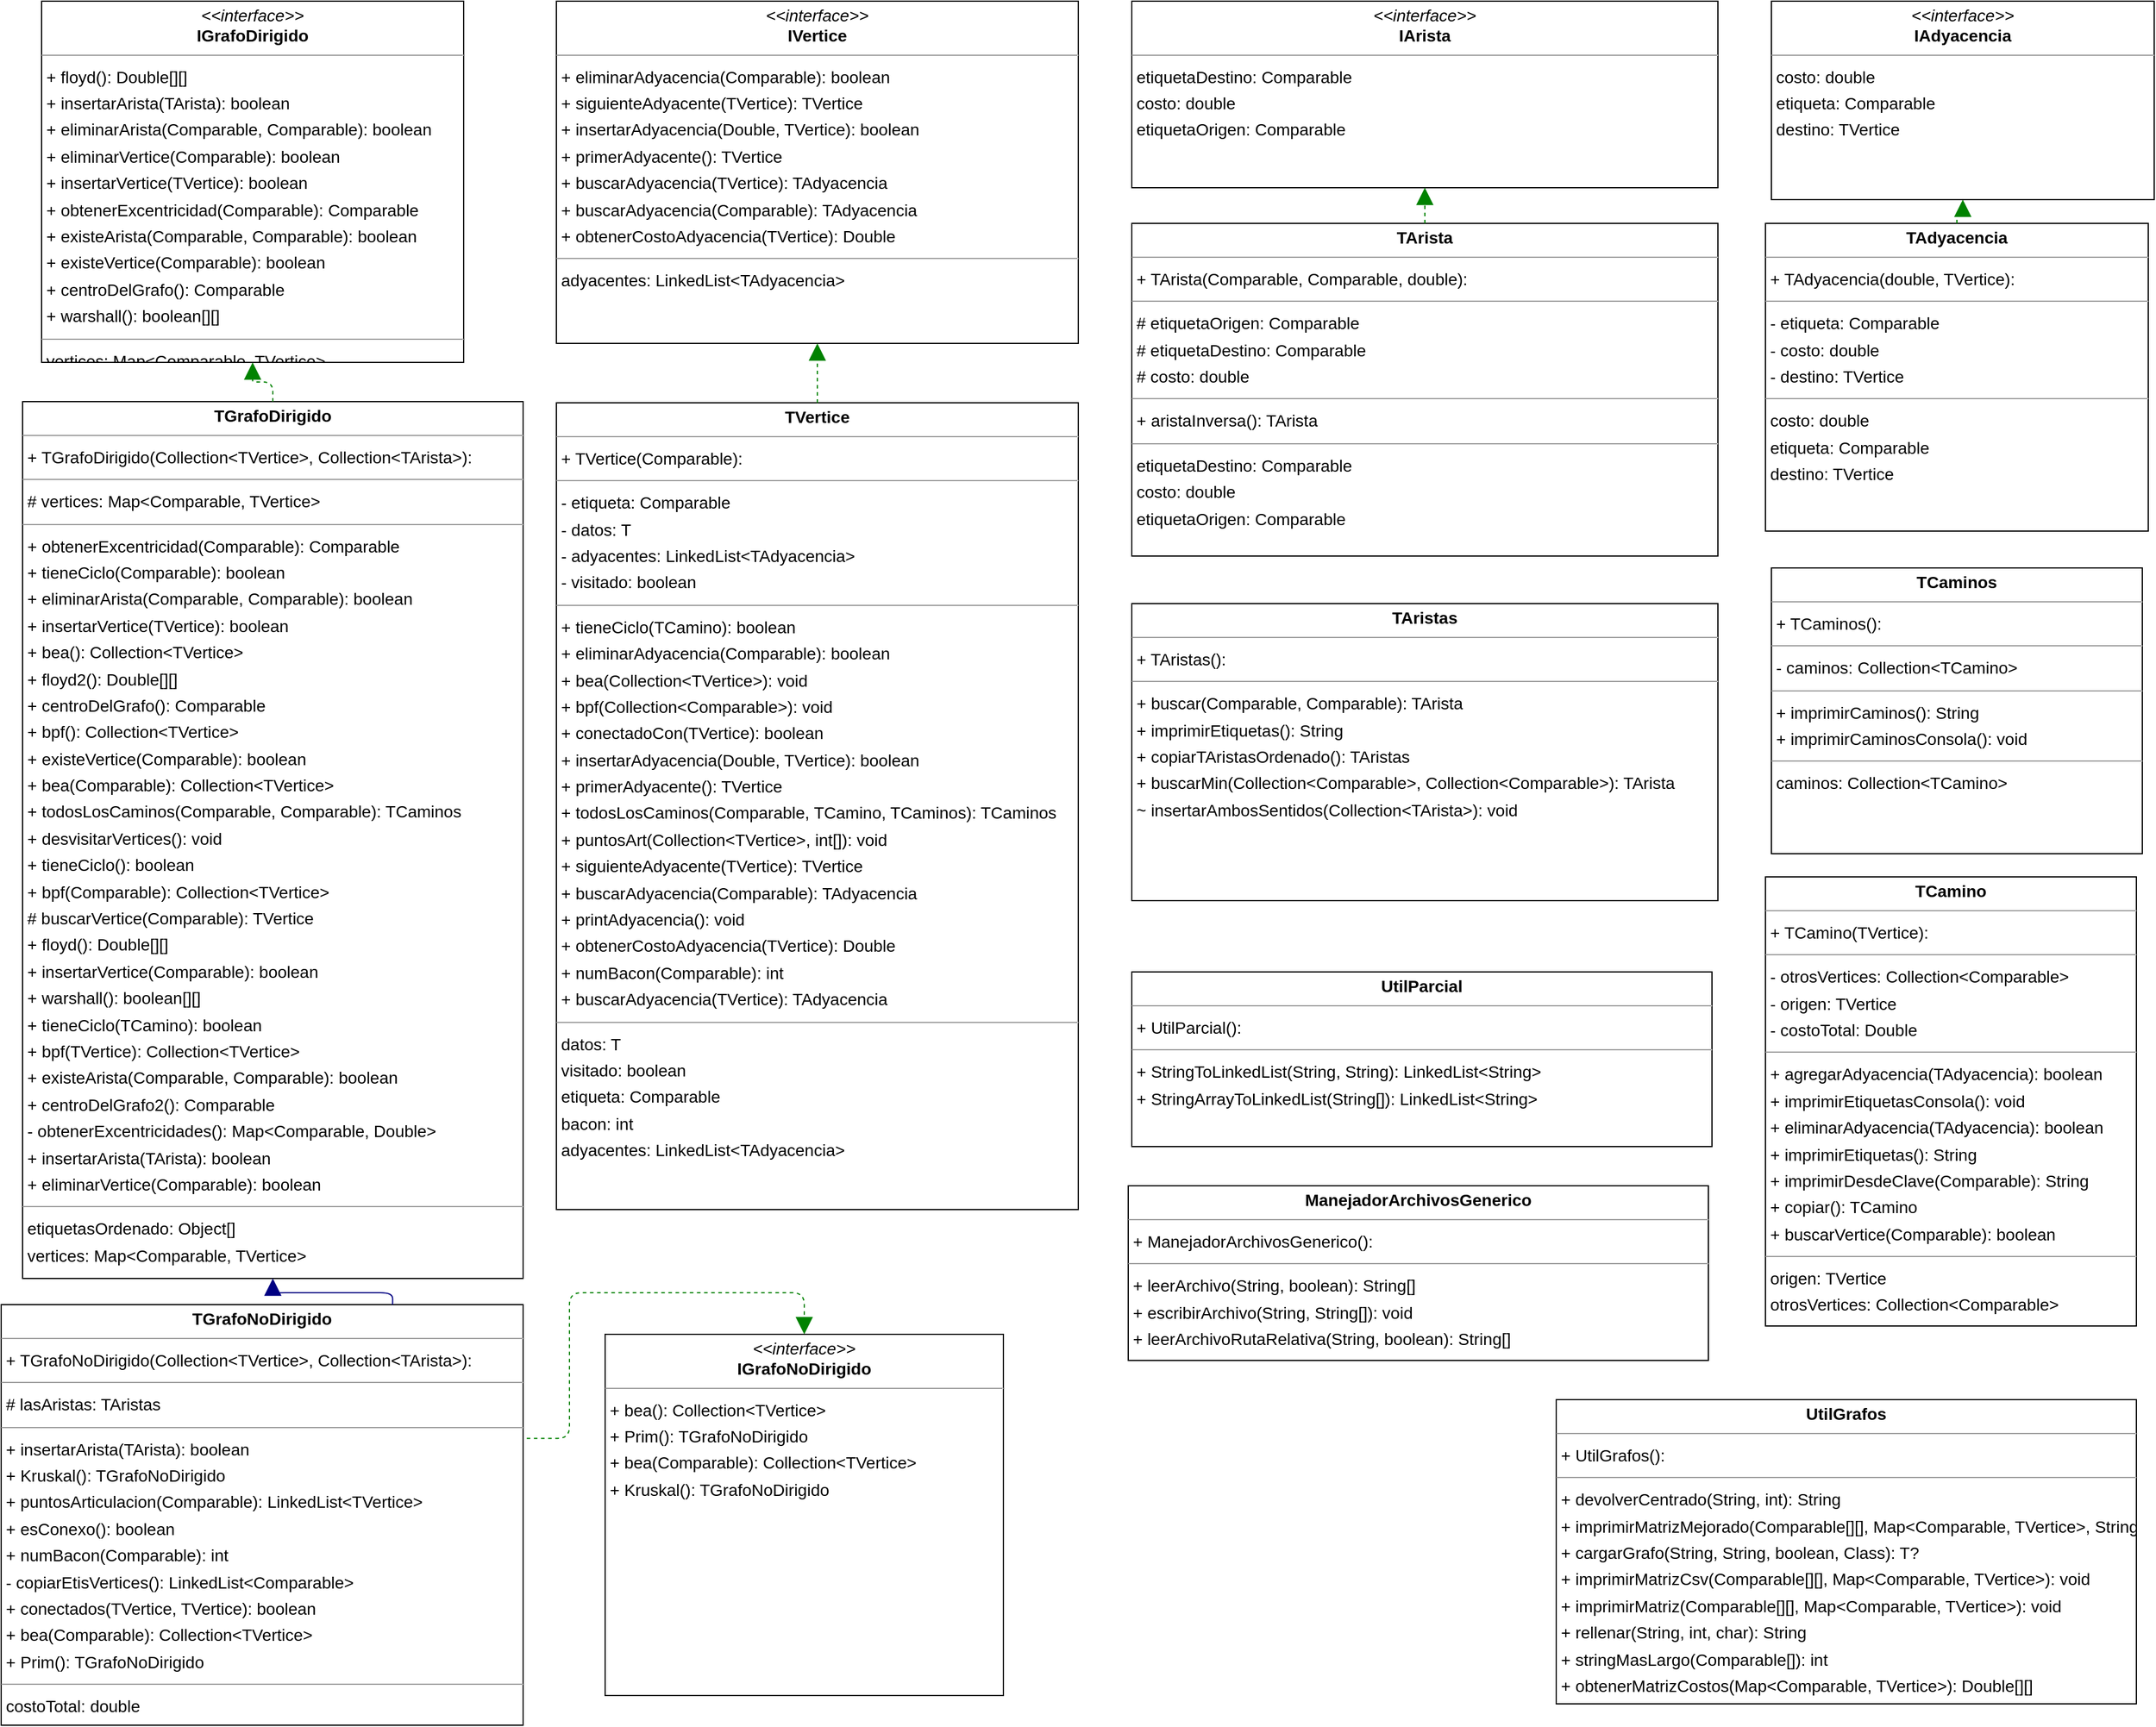 <mxfile version="21.4.0" type="device">
  <diagram id="-Ii5E50bsJoAUWebW5jE" name="Página-1">
    <mxGraphModel dx="1151" dy="1386" grid="1" gridSize="10" guides="1" tooltips="1" connect="1" arrows="1" fold="1" page="0" pageScale="1" pageWidth="827" pageHeight="1169" background="none" math="0" shadow="0">
      <root>
        <mxCell id="0" />
        <mxCell id="1" parent="0" />
        <mxCell id="node0" value="&lt;p style=&quot;margin:0px;margin-top:4px;text-align:center;&quot;&gt;&lt;i&gt;&amp;lt;&amp;lt;interface&amp;gt;&amp;gt;&lt;/i&gt;&lt;br/&gt;&lt;b&gt;IAdyacencia&lt;/b&gt;&lt;/p&gt;&lt;hr size=&quot;1&quot;/&gt;&lt;p style=&quot;margin:0 0 0 4px;line-height:1.6;&quot;&gt; costo: double&lt;br/&gt; etiqueta: Comparable&lt;br/&gt; destino: TVertice&lt;/p&gt;" style="verticalAlign=top;align=left;overflow=fill;fontSize=14;fontFamily=Helvetica;html=1;rounded=0;shadow=0;comic=0;labelBackgroundColor=none;strokeWidth=1;" parent="1" vertex="1">
          <mxGeometry x="1571" y="-407" width="322" height="167" as="geometry" />
        </mxCell>
        <mxCell id="node5" value="&lt;p style=&quot;margin:0px;margin-top:4px;text-align:center;&quot;&gt;&lt;i&gt;&amp;lt;&amp;lt;interface&amp;gt;&amp;gt;&lt;/i&gt;&lt;br/&gt;&lt;b&gt;IArista&lt;/b&gt;&lt;/p&gt;&lt;hr size=&quot;1&quot;/&gt;&lt;p style=&quot;margin:0 0 0 4px;line-height:1.6;&quot;&gt; etiquetaDestino: Comparable&lt;br/&gt; costo: double&lt;br/&gt; etiquetaOrigen: Comparable&lt;/p&gt;" style="verticalAlign=top;align=left;overflow=fill;fontSize=14;fontFamily=Helvetica;html=1;rounded=0;shadow=0;comic=0;labelBackgroundColor=none;strokeWidth=1;" parent="1" vertex="1">
          <mxGeometry x="1033" y="-407" width="493" height="157" as="geometry" />
        </mxCell>
        <mxCell id="node15" value="&lt;p style=&quot;margin:0px;margin-top:4px;text-align:center;&quot;&gt;&lt;i&gt;&amp;lt;&amp;lt;interface&amp;gt;&amp;gt;&lt;/i&gt;&lt;br/&gt;&lt;b&gt;IGrafoDirigido&lt;/b&gt;&lt;/p&gt;&lt;hr size=&quot;1&quot;/&gt;&lt;p style=&quot;margin:0 0 0 4px;line-height:1.6;&quot;&gt;+ floyd(): Double[][]&lt;br/&gt;+ insertarArista(TArista): boolean&lt;br/&gt;+ eliminarArista(Comparable, Comparable): boolean&lt;br/&gt;+ eliminarVertice(Comparable): boolean&lt;br/&gt;+ insertarVertice(TVertice): boolean&lt;br/&gt;+ obtenerExcentricidad(Comparable): Comparable&lt;br/&gt;+ existeArista(Comparable, Comparable): boolean&lt;br/&gt;+ existeVertice(Comparable): boolean&lt;br/&gt;+ centroDelGrafo(): Comparable&lt;br/&gt;+ warshall(): boolean[][]&lt;/p&gt;&lt;hr size=&quot;1&quot;/&gt;&lt;p style=&quot;margin:0 0 0 4px;line-height:1.6;&quot;&gt; vertices: Map&amp;lt;Comparable, TVertice&amp;gt;&lt;/p&gt;" style="verticalAlign=top;align=left;overflow=fill;fontSize=14;fontFamily=Helvetica;html=1;rounded=0;shadow=0;comic=0;labelBackgroundColor=none;strokeWidth=1;" parent="1" vertex="1">
          <mxGeometry x="116" y="-407" width="355" height="304" as="geometry" />
        </mxCell>
        <mxCell id="node12" value="&lt;p style=&quot;margin:0px;margin-top:4px;text-align:center;&quot;&gt;&lt;i&gt;&amp;lt;&amp;lt;interface&amp;gt;&amp;gt;&lt;/i&gt;&lt;br/&gt;&lt;b&gt;IGrafoNoDirigido&lt;/b&gt;&lt;/p&gt;&lt;hr size=&quot;1&quot;/&gt;&lt;p style=&quot;margin:0 0 0 4px;line-height:1.6;&quot;&gt;+ bea(): Collection&amp;lt;TVertice&amp;gt;&lt;br/&gt;+ Prim(): TGrafoNoDirigido&lt;br/&gt;+ bea(Comparable): Collection&amp;lt;TVertice&amp;gt;&lt;br/&gt;+ Kruskal(): TGrafoNoDirigido&lt;/p&gt;" style="verticalAlign=top;align=left;overflow=fill;fontSize=14;fontFamily=Helvetica;html=1;rounded=0;shadow=0;comic=0;labelBackgroundColor=none;strokeWidth=1;" parent="1" vertex="1">
          <mxGeometry x="590" y="715" width="335" height="304" as="geometry" />
        </mxCell>
        <mxCell id="node6" value="&lt;p style=&quot;margin:0px;margin-top:4px;text-align:center;&quot;&gt;&lt;i&gt;&amp;lt;&amp;lt;interface&amp;gt;&amp;gt;&lt;/i&gt;&lt;br/&gt;&lt;b&gt;IVertice&lt;/b&gt;&lt;/p&gt;&lt;hr size=&quot;1&quot;/&gt;&lt;p style=&quot;margin:0 0 0 4px;line-height:1.6;&quot;&gt;+ eliminarAdyacencia(Comparable): boolean&lt;br/&gt;+ siguienteAdyacente(TVertice): TVertice&lt;br/&gt;+ insertarAdyacencia(Double, TVertice): boolean&lt;br/&gt;+ primerAdyacente(): TVertice&lt;br/&gt;+ buscarAdyacencia(TVertice): TAdyacencia&lt;br/&gt;+ buscarAdyacencia(Comparable): TAdyacencia&lt;br/&gt;+ obtenerCostoAdyacencia(TVertice): Double&lt;/p&gt;&lt;hr size=&quot;1&quot;/&gt;&lt;p style=&quot;margin:0 0 0 4px;line-height:1.6;&quot;&gt; adyacentes: LinkedList&amp;lt;TAdyacencia&amp;gt;&lt;/p&gt;" style="verticalAlign=top;align=left;overflow=fill;fontSize=14;fontFamily=Helvetica;html=1;rounded=0;shadow=0;comic=0;labelBackgroundColor=none;strokeWidth=1;" parent="1" vertex="1">
          <mxGeometry x="549" y="-407" width="439" height="288" as="geometry" />
        </mxCell>
        <mxCell id="node3" value="&lt;p style=&quot;margin:0px;margin-top:4px;text-align:center;&quot;&gt;&lt;b&gt;ManejadorArchivosGenerico&lt;/b&gt;&lt;/p&gt;&lt;hr size=&quot;1&quot;/&gt;&lt;p style=&quot;margin:0 0 0 4px;line-height:1.6;&quot;&gt;+ ManejadorArchivosGenerico(): &lt;/p&gt;&lt;hr size=&quot;1&quot;/&gt;&lt;p style=&quot;margin:0 0 0 4px;line-height:1.6;&quot;&gt;+ leerArchivo(String, boolean): String[]&lt;br/&gt;+ escribirArchivo(String, String[]): void&lt;br/&gt;+ leerArchivoRutaRelativa(String, boolean): String[]&lt;/p&gt;" style="verticalAlign=top;align=left;overflow=fill;fontSize=14;fontFamily=Helvetica;html=1;rounded=0;shadow=0;comic=0;labelBackgroundColor=none;strokeWidth=1;" parent="1" vertex="1">
          <mxGeometry x="1030" y="590" width="488" height="147" as="geometry" />
        </mxCell>
        <mxCell id="node11" value="&lt;p style=&quot;margin:0px;margin-top:4px;text-align:center;&quot;&gt;&lt;b&gt;TAdyacencia&lt;/b&gt;&lt;/p&gt;&lt;hr size=&quot;1&quot;/&gt;&lt;p style=&quot;margin:0 0 0 4px;line-height:1.6;&quot;&gt;+ TAdyacencia(double, TVertice): &lt;/p&gt;&lt;hr size=&quot;1&quot;/&gt;&lt;p style=&quot;margin:0 0 0 4px;line-height:1.6;&quot;&gt;- etiqueta: Comparable&lt;br/&gt;- costo: double&lt;br/&gt;- destino: TVertice&lt;/p&gt;&lt;hr size=&quot;1&quot;/&gt;&lt;p style=&quot;margin:0 0 0 4px;line-height:1.6;&quot;&gt; costo: double&lt;br/&gt; etiqueta: Comparable&lt;br/&gt; destino: TVertice&lt;/p&gt;" style="verticalAlign=top;align=left;overflow=fill;fontSize=14;fontFamily=Helvetica;html=1;rounded=0;shadow=0;comic=0;labelBackgroundColor=none;strokeWidth=1;" parent="1" vertex="1">
          <mxGeometry x="1566" y="-220" width="322" height="259" as="geometry" />
        </mxCell>
        <mxCell id="node8" value="&lt;p style=&quot;margin:0px;margin-top:4px;text-align:center;&quot;&gt;&lt;b&gt;TArista&lt;/b&gt;&lt;/p&gt;&lt;hr size=&quot;1&quot;/&gt;&lt;p style=&quot;margin:0 0 0 4px;line-height:1.6;&quot;&gt;+ TArista(Comparable, Comparable, double): &lt;/p&gt;&lt;hr size=&quot;1&quot;/&gt;&lt;p style=&quot;margin:0 0 0 4px;line-height:1.6;&quot;&gt;# etiquetaOrigen: Comparable&lt;br/&gt;# etiquetaDestino: Comparable&lt;br/&gt;# costo: double&lt;/p&gt;&lt;hr size=&quot;1&quot;/&gt;&lt;p style=&quot;margin:0 0 0 4px;line-height:1.6;&quot;&gt;+ aristaInversa(): TArista&lt;/p&gt;&lt;hr size=&quot;1&quot;/&gt;&lt;p style=&quot;margin:0 0 0 4px;line-height:1.6;&quot;&gt; etiquetaDestino: Comparable&lt;br/&gt; costo: double&lt;br/&gt; etiquetaOrigen: Comparable&lt;/p&gt;" style="verticalAlign=top;align=left;overflow=fill;fontSize=14;fontFamily=Helvetica;html=1;rounded=0;shadow=0;comic=0;labelBackgroundColor=none;strokeWidth=1;" parent="1" vertex="1">
          <mxGeometry x="1033" y="-220" width="493" height="280" as="geometry" />
        </mxCell>
        <mxCell id="node2" value="&lt;p style=&quot;margin:0px;margin-top:4px;text-align:center;&quot;&gt;&lt;b&gt;TAristas&lt;/b&gt;&lt;/p&gt;&lt;hr size=&quot;1&quot;/&gt;&lt;p style=&quot;margin:0 0 0 4px;line-height:1.6;&quot;&gt;+ TAristas(): &lt;/p&gt;&lt;hr size=&quot;1&quot;/&gt;&lt;p style=&quot;margin:0 0 0 4px;line-height:1.6;&quot;&gt;+ buscar(Comparable, Comparable): TArista&lt;br/&gt;+ imprimirEtiquetas(): String&lt;br/&gt;+ copiarTAristasOrdenado(): TAristas&lt;br/&gt;+ buscarMin(Collection&amp;lt;Comparable&amp;gt;, Collection&amp;lt;Comparable&amp;gt;): TArista&lt;br/&gt;~ insertarAmbosSentidos(Collection&amp;lt;TArista&amp;gt;): void&lt;/p&gt;" style="verticalAlign=top;align=left;overflow=fill;fontSize=14;fontFamily=Helvetica;html=1;rounded=0;shadow=0;comic=0;labelBackgroundColor=none;strokeWidth=1;" parent="1" vertex="1">
          <mxGeometry x="1033" y="100" width="493" height="250" as="geometry" />
        </mxCell>
        <mxCell id="node14" value="&lt;p style=&quot;margin:0px;margin-top:4px;text-align:center;&quot;&gt;&lt;b&gt;TCamino&lt;/b&gt;&lt;/p&gt;&lt;hr size=&quot;1&quot;/&gt;&lt;p style=&quot;margin:0 0 0 4px;line-height:1.6;&quot;&gt;+ TCamino(TVertice): &lt;/p&gt;&lt;hr size=&quot;1&quot;/&gt;&lt;p style=&quot;margin:0 0 0 4px;line-height:1.6;&quot;&gt;- otrosVertices: Collection&amp;lt;Comparable&amp;gt;&lt;br/&gt;- origen: TVertice&lt;br/&gt;- costoTotal: Double&lt;/p&gt;&lt;hr size=&quot;1&quot;/&gt;&lt;p style=&quot;margin:0 0 0 4px;line-height:1.6;&quot;&gt;+ agregarAdyacencia(TAdyacencia): boolean&lt;br/&gt;+ imprimirEtiquetasConsola(): void&lt;br/&gt;+ eliminarAdyacencia(TAdyacencia): boolean&lt;br/&gt;+ imprimirEtiquetas(): String&lt;br/&gt;+ imprimirDesdeClave(Comparable): String&lt;br/&gt;+ copiar(): TCamino&lt;br/&gt;+ buscarVertice(Comparable): boolean&lt;/p&gt;&lt;hr size=&quot;1&quot;/&gt;&lt;p style=&quot;margin:0 0 0 4px;line-height:1.6;&quot;&gt; origen: TVertice&lt;br/&gt; otrosVertices: Collection&amp;lt;Comparable&amp;gt;&lt;br/&gt; costoTotal: Double&lt;/p&gt;" style="verticalAlign=top;align=left;overflow=fill;fontSize=14;fontFamily=Helvetica;html=1;rounded=0;shadow=0;comic=0;labelBackgroundColor=none;strokeWidth=1;" parent="1" vertex="1">
          <mxGeometry x="1566" y="330" width="312" height="378" as="geometry" />
        </mxCell>
        <mxCell id="node10" value="&lt;p style=&quot;margin:0px;margin-top:4px;text-align:center;&quot;&gt;&lt;b&gt;TCaminos&lt;/b&gt;&lt;/p&gt;&lt;hr size=&quot;1&quot;/&gt;&lt;p style=&quot;margin:0 0 0 4px;line-height:1.6;&quot;&gt;+ TCaminos(): &lt;/p&gt;&lt;hr size=&quot;1&quot;/&gt;&lt;p style=&quot;margin:0 0 0 4px;line-height:1.6;&quot;&gt;- caminos: Collection&amp;lt;TCamino&amp;gt;&lt;/p&gt;&lt;hr size=&quot;1&quot;/&gt;&lt;p style=&quot;margin:0 0 0 4px;line-height:1.6;&quot;&gt;+ imprimirCaminos(): String&lt;br/&gt;+ imprimirCaminosConsola(): void&lt;/p&gt;&lt;hr size=&quot;1&quot;/&gt;&lt;p style=&quot;margin:0 0 0 4px;line-height:1.6;&quot;&gt; caminos: Collection&amp;lt;TCamino&amp;gt;&lt;/p&gt;" style="verticalAlign=top;align=left;overflow=fill;fontSize=14;fontFamily=Helvetica;html=1;rounded=0;shadow=0;comic=0;labelBackgroundColor=none;strokeWidth=1;" parent="1" vertex="1">
          <mxGeometry x="1571" y="70" width="312" height="240.5" as="geometry" />
        </mxCell>
        <mxCell id="node4" value="&lt;p style=&quot;margin:0px;margin-top:4px;text-align:center;&quot;&gt;&lt;b&gt;TGrafoDirigido&lt;/b&gt;&lt;/p&gt;&lt;hr size=&quot;1&quot;/&gt;&lt;p style=&quot;margin:0 0 0 4px;line-height:1.6;&quot;&gt;+ TGrafoDirigido(Collection&amp;lt;TVertice&amp;gt;, Collection&amp;lt;TArista&amp;gt;): &lt;/p&gt;&lt;hr size=&quot;1&quot;/&gt;&lt;p style=&quot;margin:0 0 0 4px;line-height:1.6;&quot;&gt;# vertices: Map&amp;lt;Comparable, TVertice&amp;gt;&lt;/p&gt;&lt;hr size=&quot;1&quot;/&gt;&lt;p style=&quot;margin:0 0 0 4px;line-height:1.6;&quot;&gt;+ obtenerExcentricidad(Comparable): Comparable&lt;br/&gt;+ tieneCiclo(Comparable): boolean&lt;br/&gt;+ eliminarArista(Comparable, Comparable): boolean&lt;br/&gt;+ insertarVertice(TVertice): boolean&lt;br/&gt;+ bea(): Collection&amp;lt;TVertice&amp;gt;&lt;br/&gt;+ floyd2(): Double[][]&lt;br/&gt;+ centroDelGrafo(): Comparable&lt;br/&gt;+ bpf(): Collection&amp;lt;TVertice&amp;gt;&lt;br/&gt;+ existeVertice(Comparable): boolean&lt;br/&gt;+ bea(Comparable): Collection&amp;lt;TVertice&amp;gt;&lt;br/&gt;+ todosLosCaminos(Comparable, Comparable): TCaminos&lt;br/&gt;+ desvisitarVertices(): void&lt;br/&gt;+ tieneCiclo(): boolean&lt;br/&gt;+ bpf(Comparable): Collection&amp;lt;TVertice&amp;gt;&lt;br/&gt;# buscarVertice(Comparable): TVertice&lt;br/&gt;+ floyd(): Double[][]&lt;br/&gt;+ insertarVertice(Comparable): boolean&lt;br/&gt;+ warshall(): boolean[][]&lt;br/&gt;+ tieneCiclo(TCamino): boolean&lt;br/&gt;+ bpf(TVertice): Collection&amp;lt;TVertice&amp;gt;&lt;br/&gt;+ existeArista(Comparable, Comparable): boolean&lt;br/&gt;+ centroDelGrafo2(): Comparable&lt;br/&gt;- obtenerExcentricidades(): Map&amp;lt;Comparable, Double&amp;gt;&lt;br/&gt;+ insertarArista(TArista): boolean&lt;br/&gt;+ eliminarVertice(Comparable): boolean&lt;/p&gt;&lt;hr size=&quot;1&quot;/&gt;&lt;p style=&quot;margin:0 0 0 4px;line-height:1.6;&quot;&gt; etiquetasOrdenado: Object[]&lt;br/&gt; vertices: Map&amp;lt;Comparable, TVertice&amp;gt;&lt;/p&gt;" style="verticalAlign=top;align=left;overflow=fill;fontSize=14;fontFamily=Helvetica;html=1;rounded=0;shadow=0;comic=0;labelBackgroundColor=none;strokeWidth=1;" parent="1" vertex="1">
          <mxGeometry x="100" y="-70" width="421" height="738" as="geometry" />
        </mxCell>
        <mxCell id="node1" value="&lt;p style=&quot;margin:0px;margin-top:4px;text-align:center;&quot;&gt;&lt;b&gt;TGrafoNoDirigido&lt;/b&gt;&lt;/p&gt;&lt;hr size=&quot;1&quot;/&gt;&lt;p style=&quot;margin:0 0 0 4px;line-height:1.6;&quot;&gt;+ TGrafoNoDirigido(Collection&amp;lt;TVertice&amp;gt;, Collection&amp;lt;TArista&amp;gt;): &lt;/p&gt;&lt;hr size=&quot;1&quot;/&gt;&lt;p style=&quot;margin:0 0 0 4px;line-height:1.6;&quot;&gt;# lasAristas: TAristas&lt;/p&gt;&lt;hr size=&quot;1&quot;/&gt;&lt;p style=&quot;margin:0 0 0 4px;line-height:1.6;&quot;&gt;+ insertarArista(TArista): boolean&lt;br/&gt;+ Kruskal(): TGrafoNoDirigido&lt;br/&gt;+ puntosArticulacion(Comparable): LinkedList&amp;lt;TVertice&amp;gt;&lt;br/&gt;+ esConexo(): boolean&lt;br/&gt;+ numBacon(Comparable): int&lt;br/&gt;- copiarEtisVertices(): LinkedList&amp;lt;Comparable&amp;gt;&lt;br/&gt;+ conectados(TVertice, TVertice): boolean&lt;br/&gt;+ bea(Comparable): Collection&amp;lt;TVertice&amp;gt;&lt;br/&gt;+ Prim(): TGrafoNoDirigido&lt;/p&gt;&lt;hr size=&quot;1&quot;/&gt;&lt;p style=&quot;margin:0 0 0 4px;line-height:1.6;&quot;&gt; costoTotal: double&lt;br/&gt; lasAristas: TAristas&lt;/p&gt;" style="verticalAlign=top;align=left;overflow=fill;fontSize=14;fontFamily=Helvetica;html=1;rounded=0;shadow=0;comic=0;labelBackgroundColor=none;strokeWidth=1;" parent="1" vertex="1">
          <mxGeometry x="82" y="690" width="439" height="354" as="geometry" />
        </mxCell>
        <mxCell id="node7" value="&lt;p style=&quot;margin:0px;margin-top:4px;text-align:center;&quot;&gt;&lt;b&gt;TVertice&lt;T&gt;&lt;/b&gt;&lt;/p&gt;&lt;hr size=&quot;1&quot;/&gt;&lt;p style=&quot;margin:0 0 0 4px;line-height:1.6;&quot;&gt;+ TVertice(Comparable): &lt;/p&gt;&lt;hr size=&quot;1&quot;/&gt;&lt;p style=&quot;margin:0 0 0 4px;line-height:1.6;&quot;&gt;- etiqueta: Comparable&lt;br/&gt;- datos: T&lt;br/&gt;- adyacentes: LinkedList&amp;lt;TAdyacencia&amp;gt;&lt;br/&gt;- visitado: boolean&lt;/p&gt;&lt;hr size=&quot;1&quot;/&gt;&lt;p style=&quot;margin:0 0 0 4px;line-height:1.6;&quot;&gt;+ tieneCiclo(TCamino): boolean&lt;br/&gt;+ eliminarAdyacencia(Comparable): boolean&lt;br/&gt;+ bea(Collection&amp;lt;TVertice&amp;gt;): void&lt;br/&gt;+ bpf(Collection&amp;lt;Comparable&amp;gt;): void&lt;br/&gt;+ conectadoCon(TVertice): boolean&lt;br/&gt;+ insertarAdyacencia(Double, TVertice): boolean&lt;br/&gt;+ primerAdyacente(): TVertice&lt;br/&gt;+ todosLosCaminos(Comparable, TCamino, TCaminos): TCaminos&lt;br/&gt;+ puntosArt(Collection&amp;lt;TVertice&amp;gt;, int[]): void&lt;br/&gt;+ siguienteAdyacente(TVertice): TVertice&lt;br/&gt;+ buscarAdyacencia(Comparable): TAdyacencia&lt;br/&gt;+ printAdyacencia(): void&lt;br/&gt;+ obtenerCostoAdyacencia(TVertice): Double&lt;br/&gt;+ numBacon(Comparable): int&lt;br/&gt;+ buscarAdyacencia(TVertice): TAdyacencia&lt;/p&gt;&lt;hr size=&quot;1&quot;/&gt;&lt;p style=&quot;margin:0 0 0 4px;line-height:1.6;&quot;&gt; datos: T&lt;br/&gt; visitado: boolean&lt;br/&gt; etiqueta: Comparable&lt;br/&gt; bacon: int&lt;br/&gt; adyacentes: LinkedList&amp;lt;TAdyacencia&amp;gt;&lt;/p&gt;" style="verticalAlign=top;align=left;overflow=fill;fontSize=14;fontFamily=Helvetica;html=1;rounded=0;shadow=0;comic=0;labelBackgroundColor=none;strokeWidth=1;" parent="1" vertex="1">
          <mxGeometry x="549" y="-69" width="439" height="679" as="geometry" />
        </mxCell>
        <mxCell id="node9" value="&lt;p style=&quot;margin:0px;margin-top:4px;text-align:center;&quot;&gt;&lt;b&gt;UtilGrafos&lt;/b&gt;&lt;/p&gt;&lt;hr size=&quot;1&quot;/&gt;&lt;p style=&quot;margin:0 0 0 4px;line-height:1.6;&quot;&gt;+ UtilGrafos(): &lt;/p&gt;&lt;hr size=&quot;1&quot;/&gt;&lt;p style=&quot;margin:0 0 0 4px;line-height:1.6;&quot;&gt;+ devolverCentrado(String, int): String&lt;br/&gt;+ imprimirMatrizMejorado(Comparable[][], Map&amp;lt;Comparable, TVertice&amp;gt;, String): void&lt;br/&gt;+ cargarGrafo(String, String, boolean, Class): T?&lt;br/&gt;+ imprimirMatrizCsv(Comparable[][], Map&amp;lt;Comparable, TVertice&amp;gt;): void&lt;br/&gt;+ imprimirMatriz(Comparable[][], Map&amp;lt;Comparable, TVertice&amp;gt;): void&lt;br/&gt;+ rellenar(String, int, char): String&lt;br/&gt;+ stringMasLargo(Comparable[]): int&lt;br/&gt;+ obtenerMatrizCostos(Map&amp;lt;Comparable, TVertice&amp;gt;): Double[][]&lt;/p&gt;" style="verticalAlign=top;align=left;overflow=fill;fontSize=14;fontFamily=Helvetica;html=1;rounded=0;shadow=0;comic=0;labelBackgroundColor=none;strokeWidth=1;" parent="1" vertex="1">
          <mxGeometry x="1390" y="770" width="488" height="256" as="geometry" />
        </mxCell>
        <mxCell id="node13" value="&lt;p style=&quot;margin:0px;margin-top:4px;text-align:center;&quot;&gt;&lt;b&gt;UtilParcial&lt;/b&gt;&lt;/p&gt;&lt;hr size=&quot;1&quot;/&gt;&lt;p style=&quot;margin:0 0 0 4px;line-height:1.6;&quot;&gt;+ UtilParcial(): &lt;/p&gt;&lt;hr size=&quot;1&quot;/&gt;&lt;p style=&quot;margin:0 0 0 4px;line-height:1.6;&quot;&gt;+ StringToLinkedList(String, String): LinkedList&amp;lt;String&amp;gt;&lt;br/&gt;+ StringArrayToLinkedList(String[]): LinkedList&amp;lt;String&amp;gt;&lt;/p&gt;" style="verticalAlign=top;align=left;overflow=fill;fontSize=14;fontFamily=Helvetica;html=1;rounded=0;shadow=0;comic=0;labelBackgroundColor=none;strokeWidth=1;" parent="1" vertex="1">
          <mxGeometry x="1033" y="410" width="488" height="147" as="geometry" />
        </mxCell>
        <mxCell id="edge2" value="" style="html=1;rounded=1;edgeStyle=orthogonalEdgeStyle;dashed=1;startArrow=none;endArrow=block;endSize=12;strokeColor=#008200;exitX=0.500;exitY=0.000;exitDx=0;exitDy=0;entryX=0.500;entryY=1.000;entryDx=0;entryDy=0;" parent="1" source="node11" target="node0" edge="1">
          <mxGeometry width="50" height="50" relative="1" as="geometry">
            <Array as="points" />
          </mxGeometry>
        </mxCell>
        <mxCell id="edge5" value="" style="html=1;rounded=1;edgeStyle=orthogonalEdgeStyle;dashed=1;startArrow=none;endArrow=block;endSize=12;strokeColor=#008200;exitX=0.500;exitY=0.000;exitDx=0;exitDy=0;entryX=0.500;entryY=1.000;entryDx=0;entryDy=0;" parent="1" source="node8" target="node5" edge="1">
          <mxGeometry width="50" height="50" relative="1" as="geometry">
            <Array as="points" />
          </mxGeometry>
        </mxCell>
        <mxCell id="edge1" value="" style="html=1;rounded=1;edgeStyle=orthogonalEdgeStyle;dashed=1;startArrow=none;endArrow=block;endSize=12;strokeColor=#008200;exitX=0.500;exitY=0.000;exitDx=0;exitDy=0;entryX=0.500;entryY=1.000;entryDx=0;entryDy=0;" parent="1" source="node4" target="node15" edge="1">
          <mxGeometry width="50" height="50" relative="1" as="geometry">
            <Array as="points" />
          </mxGeometry>
        </mxCell>
        <mxCell id="edge0" value="" style="html=1;rounded=1;edgeStyle=orthogonalEdgeStyle;dashed=1;startArrow=none;endArrow=block;endSize=12;strokeColor=#008200;exitX=1.007;exitY=0.318;exitDx=0;exitDy=0;entryX=0.5;entryY=0;entryDx=0;entryDy=0;exitPerimeter=0;" parent="1" source="node1" target="node12" edge="1">
          <mxGeometry width="50" height="50" relative="1" as="geometry">
            <Array as="points">
              <mxPoint x="560" y="803" />
              <mxPoint x="560" y="680" />
              <mxPoint x="758" y="680" />
            </Array>
          </mxGeometry>
        </mxCell>
        <mxCell id="edge4" value="" style="html=1;rounded=1;edgeStyle=orthogonalEdgeStyle;dashed=0;startArrow=none;endArrow=block;endSize=12;strokeColor=#000082;exitX=0.750;exitY=0.000;exitDx=0;exitDy=0;entryX=0.500;entryY=1.000;entryDx=0;entryDy=0;" parent="1" source="node1" target="node4" edge="1">
          <mxGeometry width="50" height="50" relative="1" as="geometry">
            <Array as="points">
              <mxPoint x="411" y="680" />
              <mxPoint x="311" y="680" />
            </Array>
          </mxGeometry>
        </mxCell>
        <mxCell id="edge3" value="" style="html=1;rounded=1;edgeStyle=orthogonalEdgeStyle;dashed=1;startArrow=none;endArrow=block;endSize=12;strokeColor=#008200;exitX=0.500;exitY=0.000;exitDx=0;exitDy=0;entryX=0.500;entryY=1.000;entryDx=0;entryDy=0;" parent="1" source="node7" target="node6" edge="1">
          <mxGeometry width="50" height="50" relative="1" as="geometry">
            <Array as="points" />
          </mxGeometry>
        </mxCell>
      </root>
    </mxGraphModel>
  </diagram>
</mxfile>

